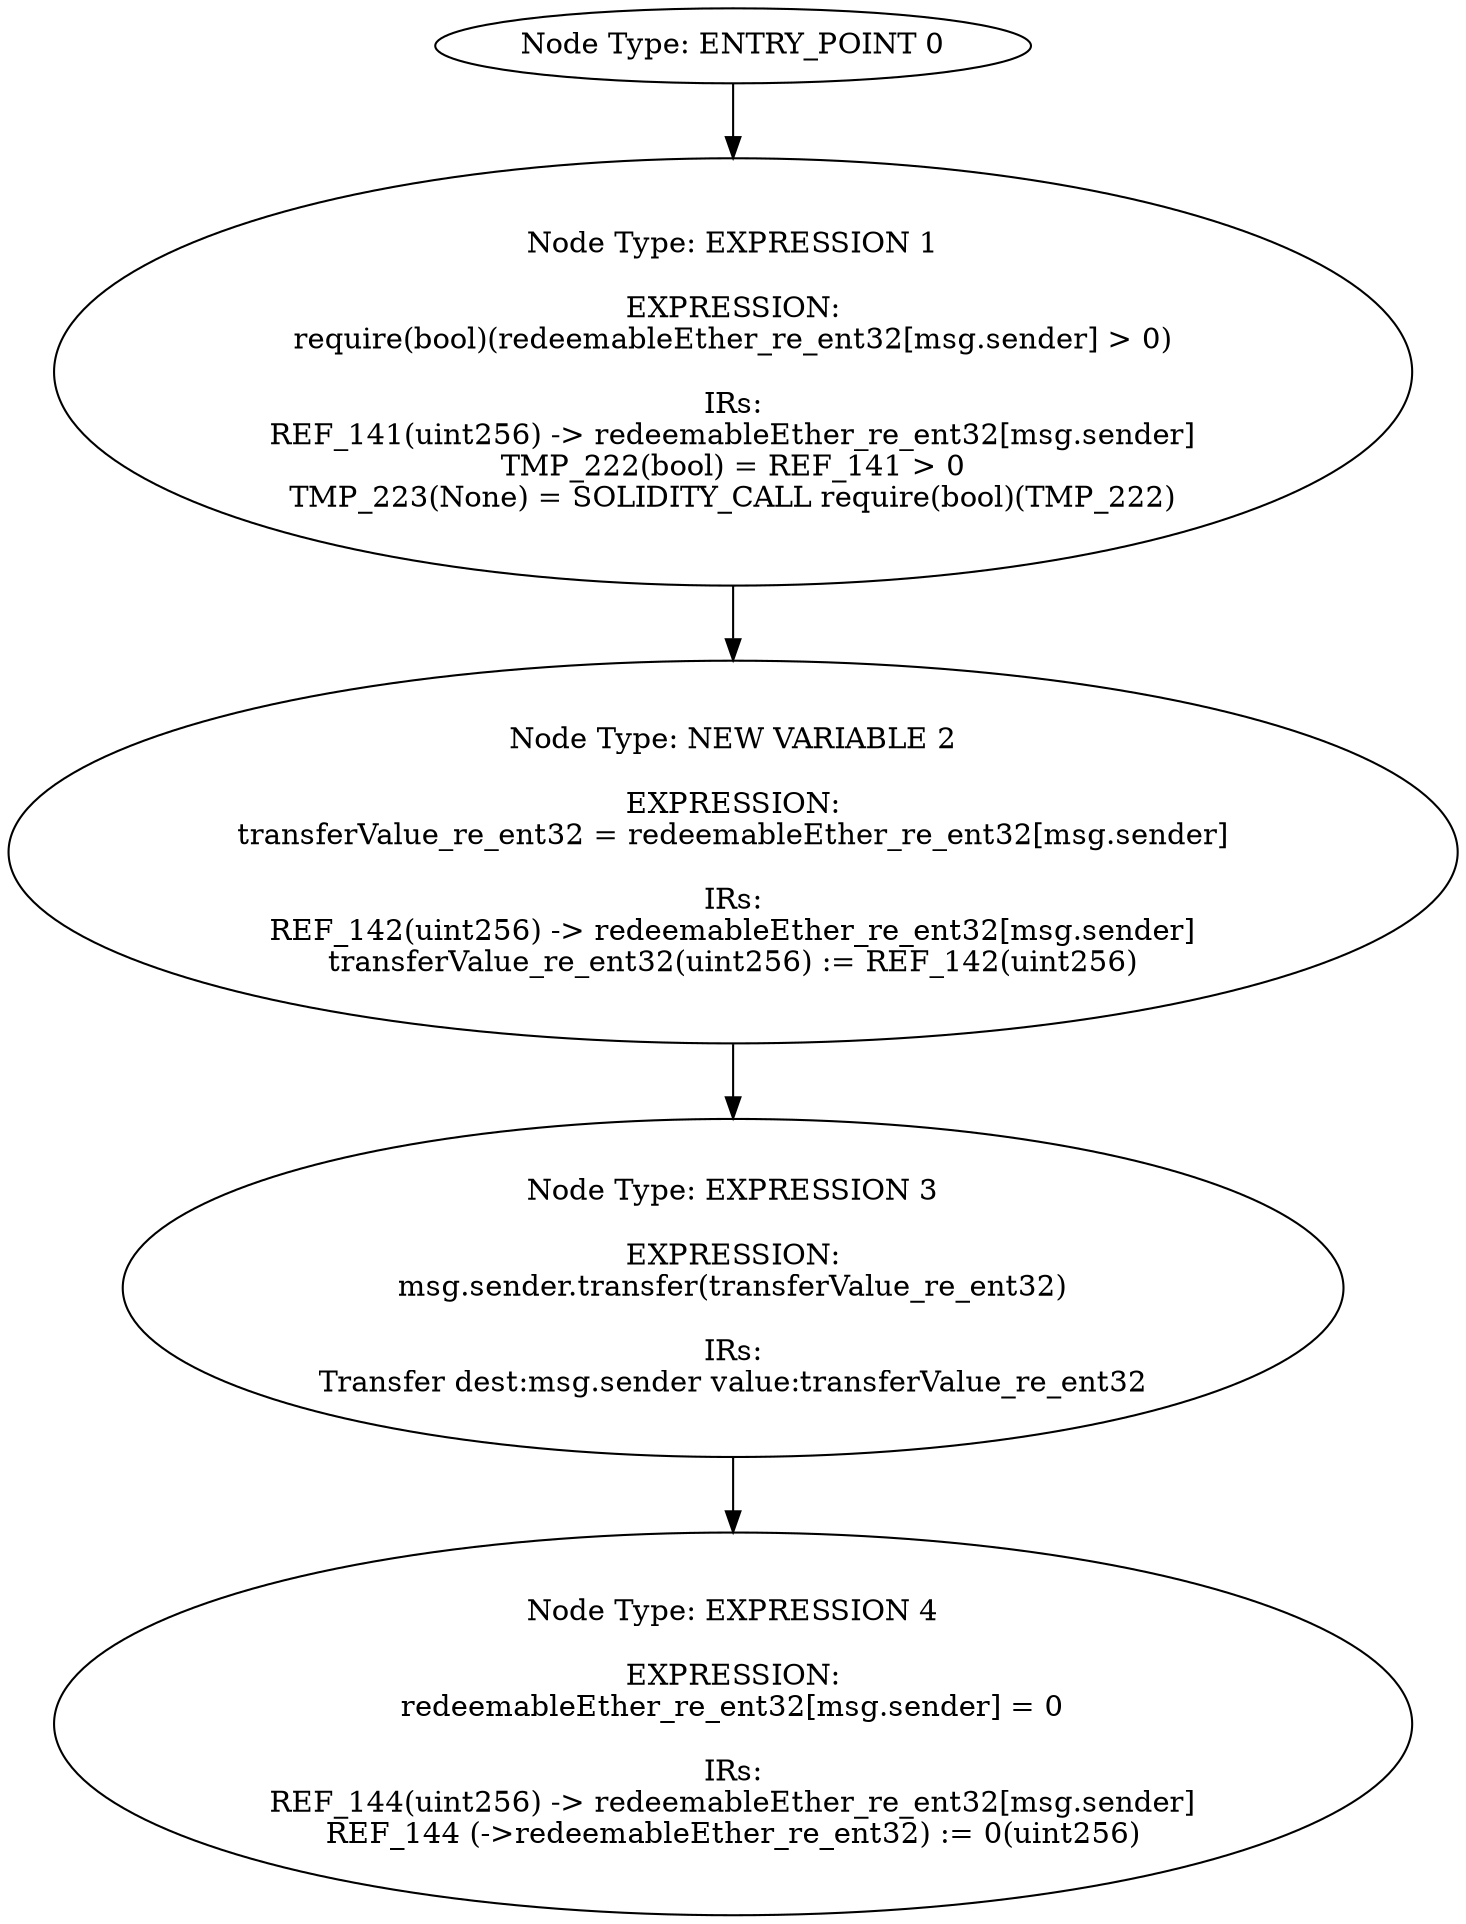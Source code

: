 digraph{
0[label="Node Type: ENTRY_POINT 0
"];
0->1;
1[label="Node Type: EXPRESSION 1

EXPRESSION:
require(bool)(redeemableEther_re_ent32[msg.sender] > 0)

IRs:
REF_141(uint256) -> redeemableEther_re_ent32[msg.sender]
TMP_222(bool) = REF_141 > 0
TMP_223(None) = SOLIDITY_CALL require(bool)(TMP_222)"];
1->2;
2[label="Node Type: NEW VARIABLE 2

EXPRESSION:
transferValue_re_ent32 = redeemableEther_re_ent32[msg.sender]

IRs:
REF_142(uint256) -> redeemableEther_re_ent32[msg.sender]
transferValue_re_ent32(uint256) := REF_142(uint256)"];
2->3;
3[label="Node Type: EXPRESSION 3

EXPRESSION:
msg.sender.transfer(transferValue_re_ent32)

IRs:
Transfer dest:msg.sender value:transferValue_re_ent32"];
3->4;
4[label="Node Type: EXPRESSION 4

EXPRESSION:
redeemableEther_re_ent32[msg.sender] = 0

IRs:
REF_144(uint256) -> redeemableEther_re_ent32[msg.sender]
REF_144 (->redeemableEther_re_ent32) := 0(uint256)"];
}
